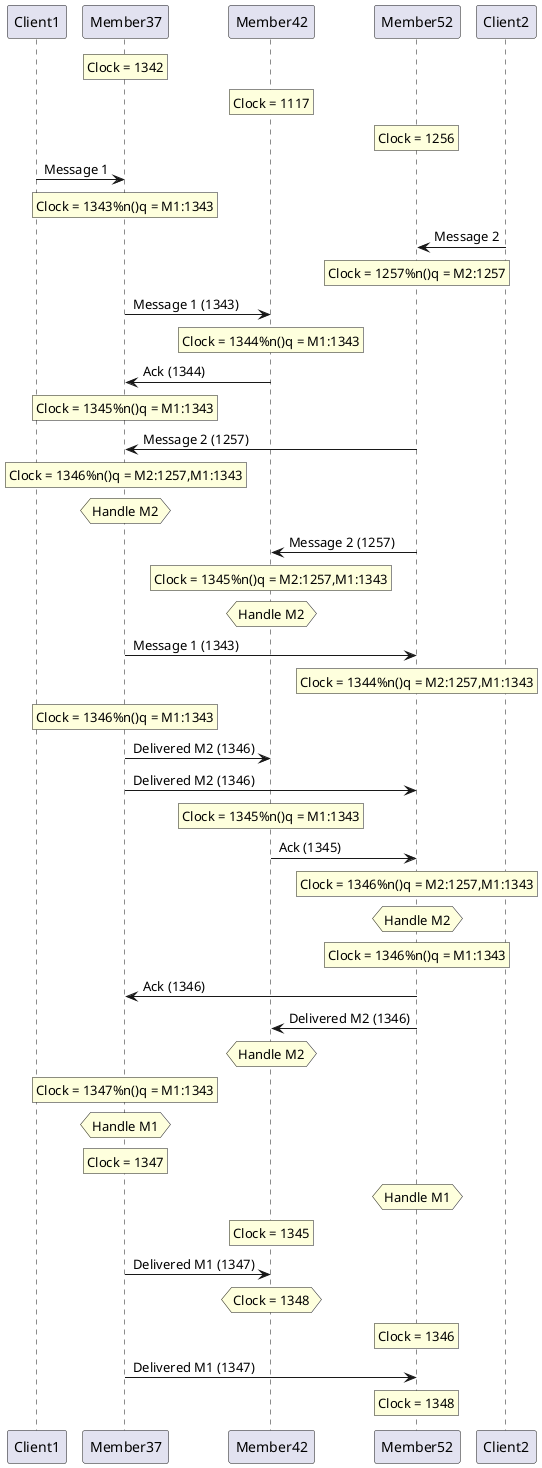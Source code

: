 {
  "sha1": "ekm4khz7tdyrnc2mpcz74huuntlnboc",
  "insertion": {
    "when": "2024-06-01T09:03:04.600Z",
    "user": "plantuml@gmail.com"
  }
}
@startuml

participant Client1
participant Member37
participant Member42
participant Member52
participant Client2

rnote over Member37 : Clock = 1342
rnote over Member42 : Clock = 1117
rnote over Member52 : Clock = 1256

Client1 -> Member37 : Message 1
rnote over Member37 : Clock = 1343%n()q = M1:1343
Client2 -> Member52 : Message 2
rnote over Member52 : Clock = 1257%n()q = M2:1257

Member37 -> Member42 : Message 1 (1343)
rnote over Member42 : Clock = 1344%n()q = M1:1343
Member42 -> Member37 : Ack (1344)
rnote over Member37 : Clock = 1345%n()q = M1:1343
Member52 -> Member37 : Message 2 (1257)
rnote over Member37 : Clock = 1346%n()q = M2:1257,M1:1343
hnote over Member37 : Handle M2
Member52 -> Member42 : Message 2 (1257)
rnote over Member42 : Clock = 1345%n()q = M2:1257,M1:1343
hnote over Member42 : Handle M2
Member37 -> Member52 : Message 1 (1343)
rnote over Member52 : Clock = 1344%n()q = M2:1257,M1:1343
rnote over Member37 : Clock = 1346%n()q = M1:1343
Member37 -> Member42 : Delivered M2 (1346)
Member37 -> Member52 : Delivered M2 (1346)
rnote over Member42 : Clock = 1345%n()q = M1:1343
Member42 -> Member52 : Ack (1345)
rnote over Member52 : Clock = 1346%n()q = M2:1257,M1:1343
hnote over Member52 : Handle M2
rnote over Member52 : Clock = 1346%n()q = M1:1343
Member52 -> Member37 : Ack (1346)
Member52 -> Member42 : Delivered M2 (1346)
hnote over Member42 : Handle M2
rnote over Member37 : Clock = 1347%n()q = M1:1343
hnote over Member37 : Handle M1
rnote over Member37 : Clock = 1347
hnote over Member52 : Handle M1
rnote over Member42 : Clock = 1345
Member37 -> Member42 : Delivered M1 (1347)
hnote over Member42 : Clock = 1348
rnote over Member52 : Clock = 1346
Member37 -> Member52 : Delivered M1 (1347)
rnote over Member52 : Clock = 1348
@enduml

